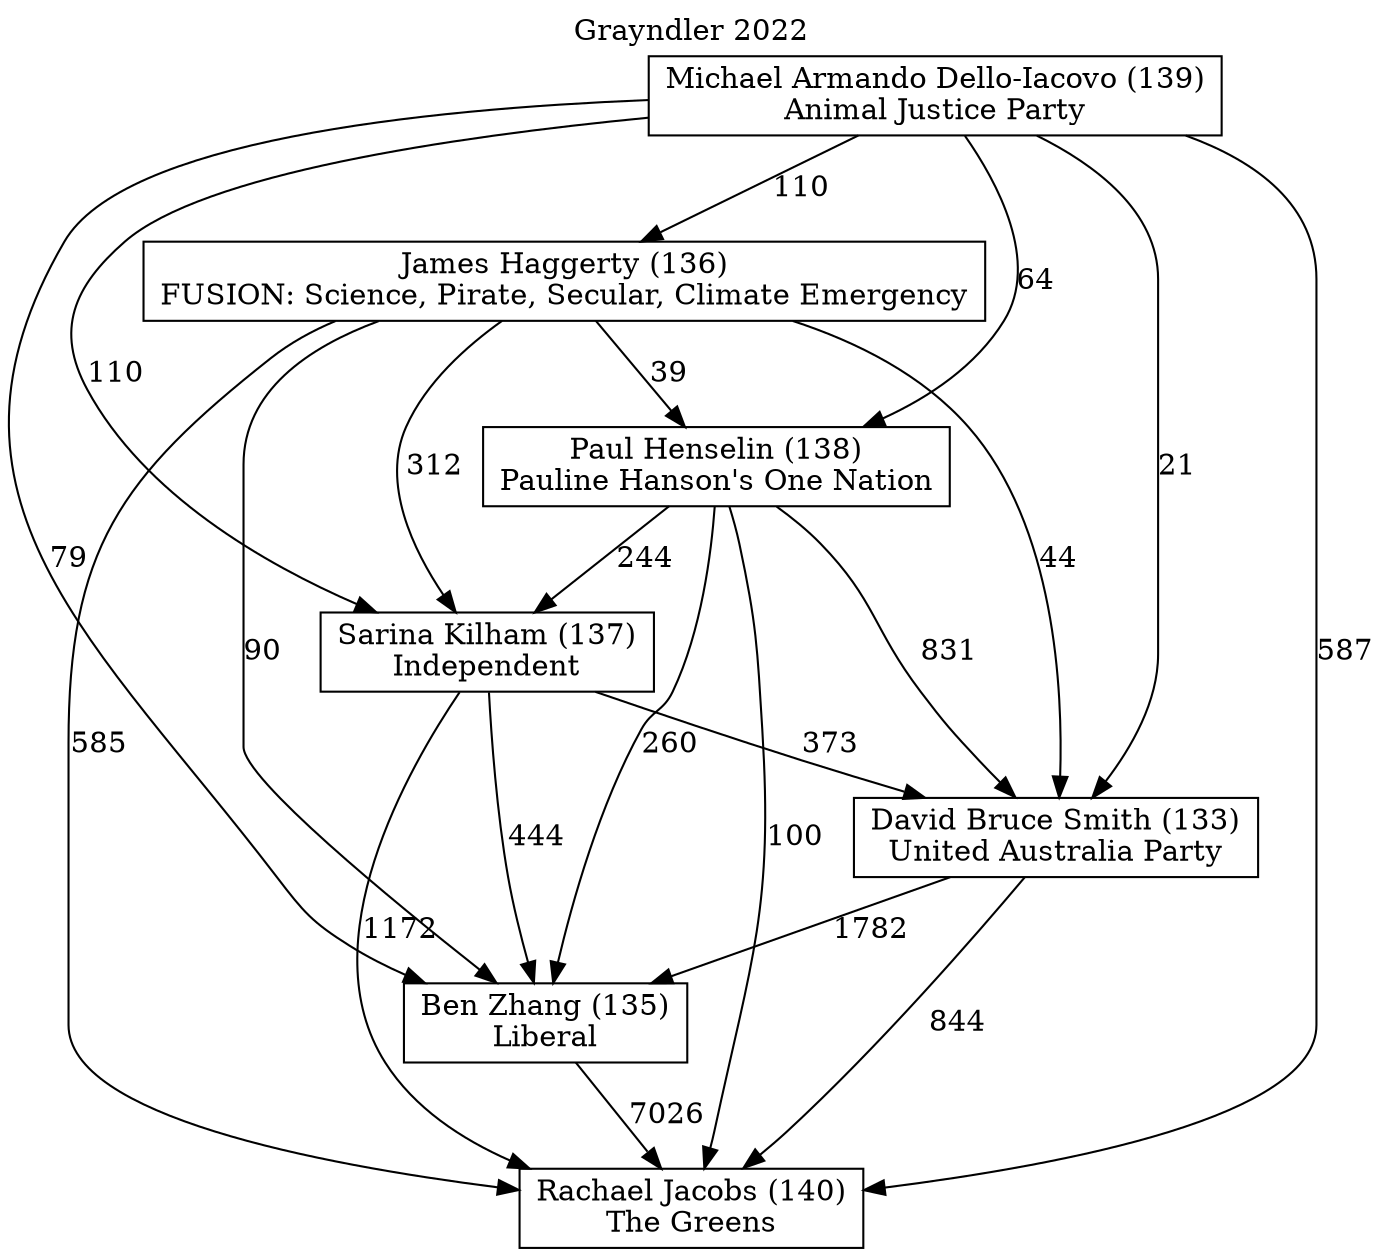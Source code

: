 // House preference flow
digraph "Rachael Jacobs (140)_Grayndler_2022" {
	graph [label="Grayndler 2022" labelloc=t mclimit=10]
	node [shape=box]
	"James Haggerty (136)" [label="James Haggerty (136)
FUSION: Science, Pirate, Secular, Climate Emergency"]
	"Sarina Kilham (137)" [label="Sarina Kilham (137)
Independent"]
	"Rachael Jacobs (140)" [label="Rachael Jacobs (140)
The Greens"]
	"Michael Armando Dello-Iacovo (139)" [label="Michael Armando Dello-Iacovo (139)
Animal Justice Party"]
	"Ben Zhang (135)" [label="Ben Zhang (135)
Liberal"]
	"Paul Henselin (138)" [label="Paul Henselin (138)
Pauline Hanson's One Nation"]
	"David Bruce Smith (133)" [label="David Bruce Smith (133)
United Australia Party"]
	"Paul Henselin (138)" -> "Rachael Jacobs (140)" [label=100]
	"Michael Armando Dello-Iacovo (139)" -> "Rachael Jacobs (140)" [label=587]
	"James Haggerty (136)" -> "David Bruce Smith (133)" [label=44]
	"Sarina Kilham (137)" -> "David Bruce Smith (133)" [label=373]
	"Michael Armando Dello-Iacovo (139)" -> "Ben Zhang (135)" [label=79]
	"Paul Henselin (138)" -> "David Bruce Smith (133)" [label=831]
	"Michael Armando Dello-Iacovo (139)" -> "Sarina Kilham (137)" [label=110]
	"James Haggerty (136)" -> "Sarina Kilham (137)" [label=312]
	"Paul Henselin (138)" -> "Sarina Kilham (137)" [label=244]
	"Michael Armando Dello-Iacovo (139)" -> "James Haggerty (136)" [label=110]
	"Michael Armando Dello-Iacovo (139)" -> "Paul Henselin (138)" [label=64]
	"Sarina Kilham (137)" -> "Ben Zhang (135)" [label=444]
	"David Bruce Smith (133)" -> "Rachael Jacobs (140)" [label=844]
	"Ben Zhang (135)" -> "Rachael Jacobs (140)" [label=7026]
	"Paul Henselin (138)" -> "Ben Zhang (135)" [label=260]
	"James Haggerty (136)" -> "Paul Henselin (138)" [label=39]
	"Michael Armando Dello-Iacovo (139)" -> "David Bruce Smith (133)" [label=21]
	"James Haggerty (136)" -> "Ben Zhang (135)" [label=90]
	"Sarina Kilham (137)" -> "Rachael Jacobs (140)" [label=1172]
	"David Bruce Smith (133)" -> "Ben Zhang (135)" [label=1782]
	"James Haggerty (136)" -> "Rachael Jacobs (140)" [label=585]
}
